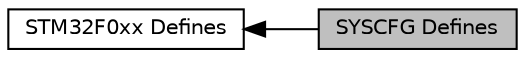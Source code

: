 digraph "SYSCFG Defines"
{
  edge [fontname="Helvetica",fontsize="10",labelfontname="Helvetica",labelfontsize="10"];
  node [fontname="Helvetica",fontsize="10",shape=record];
  rankdir=LR;
  Node0 [label="SYSCFG Defines",height=0.2,width=0.4,color="black", fillcolor="grey75", style="filled", fontcolor="black"];
  Node1 [label="STM32F0xx Defines",height=0.2,width=0.4,color="black", fillcolor="white", style="filled",URL="$group__STM32F0xx__defines.html",tooltip="Defined Constants and Types for the STM32F0xx series. "];
  Node1->Node0 [shape=plaintext, dir="back", style="solid"];
}

